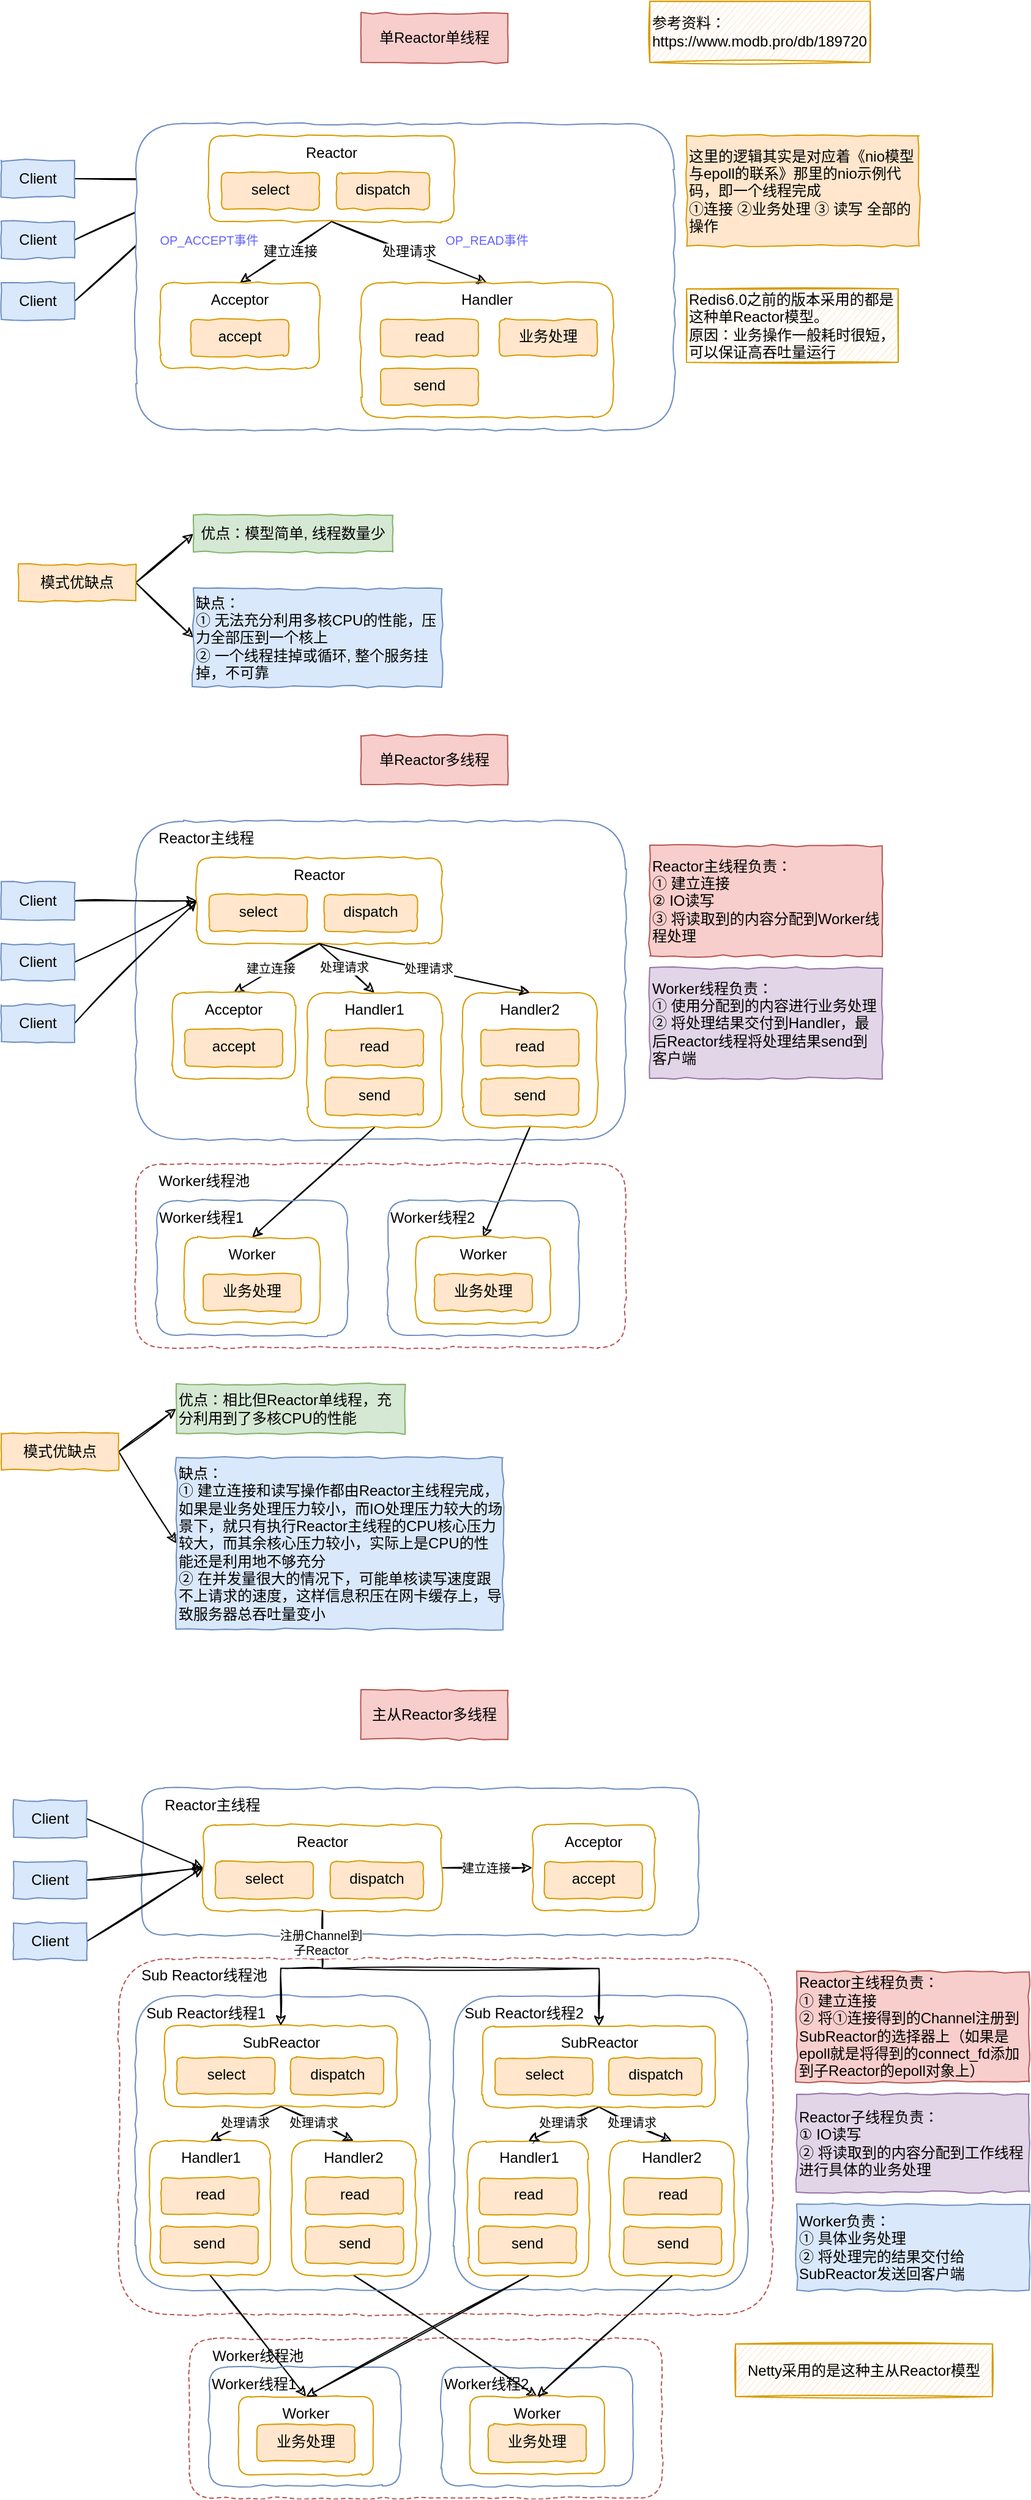 <mxfile>
    <diagram id="I86MAwql4gNrDcnPmCuA" name="第 1 页">
        <mxGraphModel dx="1161" dy="670" grid="1" gridSize="10" guides="1" tooltips="1" connect="1" arrows="1" fold="1" page="1" pageScale="1" pageWidth="827" pageHeight="1169" math="0" shadow="0">
            <root>
                <mxCell id="0"/>
                <mxCell id="1" parent="0"/>
                <mxCell id="76" value="&amp;nbsp; &amp;nbsp; &amp;nbsp;Worker线程池" style="rounded=1;whiteSpace=wrap;html=1;comic=1;fillColor=default;strokeColor=#b85450;align=left;verticalAlign=top;dashed=1;" vertex="1" parent="1">
                    <mxGeometry x="170" y="980" width="400" height="150" as="geometry"/>
                </mxCell>
                <mxCell id="145" value="&amp;nbsp; &amp;nbsp; &amp;nbsp;Worker线程池" style="rounded=1;whiteSpace=wrap;html=1;comic=1;fillColor=default;strokeColor=#b85450;align=left;verticalAlign=top;dashed=1;" vertex="1" parent="1">
                    <mxGeometry x="214" y="1940" width="386" height="130" as="geometry"/>
                </mxCell>
                <mxCell id="153" value="&amp;nbsp; &amp;nbsp; &amp;nbsp;Sub Reactor线程池" style="rounded=1;whiteSpace=wrap;html=1;comic=1;fillColor=default;strokeColor=#b85450;align=left;verticalAlign=top;dashed=1;" vertex="1" parent="1">
                    <mxGeometry x="156" y="1629.17" width="534" height="290.83" as="geometry"/>
                </mxCell>
                <mxCell id="2" value="单Reactor单线程" style="rounded=0;whiteSpace=wrap;html=1;comic=1;fillColor=#f8cecc;strokeColor=#b85450;" vertex="1" parent="1">
                    <mxGeometry x="354" y="40" width="120" height="40" as="geometry"/>
                </mxCell>
                <mxCell id="8" style="edgeStyle=none;html=1;exitX=1;exitY=0.5;exitDx=0;exitDy=0;entryX=0;entryY=0.5;entryDx=0;entryDy=0;sketch=1;" edge="1" parent="1" source="3" target="7">
                    <mxGeometry relative="1" as="geometry"/>
                </mxCell>
                <mxCell id="3" value="Client" style="rounded=0;whiteSpace=wrap;html=1;comic=1;fillColor=#dae8fc;strokeColor=#6c8ebf;" vertex="1" parent="1">
                    <mxGeometry x="60" y="160" width="60" height="30" as="geometry"/>
                </mxCell>
                <mxCell id="9" style="edgeStyle=none;html=1;exitX=1;exitY=0.5;exitDx=0;exitDy=0;entryX=0;entryY=0.5;entryDx=0;entryDy=0;sketch=1;" edge="1" parent="1" source="4" target="7">
                    <mxGeometry relative="1" as="geometry"/>
                </mxCell>
                <mxCell id="4" value="Client" style="rounded=0;whiteSpace=wrap;html=1;comic=1;fillColor=#dae8fc;strokeColor=#6c8ebf;" vertex="1" parent="1">
                    <mxGeometry x="60" y="210" width="60" height="30" as="geometry"/>
                </mxCell>
                <mxCell id="10" style="edgeStyle=none;sketch=1;html=1;exitX=1;exitY=0.5;exitDx=0;exitDy=0;entryX=0;entryY=0.5;entryDx=0;entryDy=0;" edge="1" parent="1" source="5" target="7">
                    <mxGeometry relative="1" as="geometry"/>
                </mxCell>
                <mxCell id="5" value="Client" style="rounded=0;whiteSpace=wrap;html=1;comic=1;fillColor=#dae8fc;strokeColor=#6c8ebf;" vertex="1" parent="1">
                    <mxGeometry x="60" y="260" width="60" height="30" as="geometry"/>
                </mxCell>
                <mxCell id="6" value="" style="rounded=1;whiteSpace=wrap;html=1;comic=1;fillColor=default;strokeColor=#6c8ebf;align=left;verticalAlign=top;" vertex="1" parent="1">
                    <mxGeometry x="170" y="130" width="440" height="250" as="geometry"/>
                </mxCell>
                <mxCell id="17" style="edgeStyle=none;sketch=1;html=1;exitX=0.5;exitY=1;exitDx=0;exitDy=0;entryX=0.5;entryY=0;entryDx=0;entryDy=0;" edge="1" parent="1" source="7" target="14">
                    <mxGeometry relative="1" as="geometry"/>
                </mxCell>
                <mxCell id="18" value="建立连接" style="edgeLabel;html=1;align=center;verticalAlign=middle;resizable=0;points=[];" vertex="1" connectable="0" parent="17">
                    <mxGeometry x="0.349" y="2" relative="1" as="geometry">
                        <mxPoint x="15" y="-12" as="offset"/>
                    </mxGeometry>
                </mxCell>
                <mxCell id="22" style="edgeStyle=none;sketch=1;html=1;exitX=0.5;exitY=1;exitDx=0;exitDy=0;entryX=0.5;entryY=0;entryDx=0;entryDy=0;" edge="1" parent="1" source="7" target="20">
                    <mxGeometry relative="1" as="geometry"/>
                </mxCell>
                <mxCell id="23" value="处理请求" style="edgeLabel;html=1;align=center;verticalAlign=middle;resizable=0;points=[];" vertex="1" connectable="0" parent="22">
                    <mxGeometry x="-0.228" y="-3" relative="1" as="geometry">
                        <mxPoint x="15" y="2" as="offset"/>
                    </mxGeometry>
                </mxCell>
                <mxCell id="16" value="" style="group" vertex="1" connectable="0" parent="1">
                    <mxGeometry x="190" y="260" width="130" height="70" as="geometry"/>
                </mxCell>
                <mxCell id="14" value="Acceptor" style="rounded=1;whiteSpace=wrap;html=1;comic=1;fillColor=none;strokeColor=#d79b00;align=center;absoluteArcSize=0;verticalAlign=top;" vertex="1" parent="16">
                    <mxGeometry width="130" height="70" as="geometry"/>
                </mxCell>
                <mxCell id="15" value="accept" style="rounded=1;whiteSpace=wrap;html=1;comic=1;fillColor=#ffe6cc;strokeColor=#d79b00;align=center;absoluteArcSize=0;verticalAlign=top;" vertex="1" parent="16">
                    <mxGeometry x="25" y="30" width="80" height="30" as="geometry"/>
                </mxCell>
                <mxCell id="20" value="Handler" style="rounded=1;whiteSpace=wrap;html=1;comic=1;fillColor=none;strokeColor=#d79b00;align=center;absoluteArcSize=0;verticalAlign=top;" vertex="1" parent="1">
                    <mxGeometry x="354" y="260" width="206" height="110" as="geometry"/>
                </mxCell>
                <mxCell id="21" value="read" style="rounded=1;whiteSpace=wrap;html=1;comic=1;fillColor=#ffe6cc;strokeColor=#d79b00;align=center;absoluteArcSize=0;verticalAlign=top;" vertex="1" parent="1">
                    <mxGeometry x="370" y="290" width="80" height="30" as="geometry"/>
                </mxCell>
                <mxCell id="24" value="send" style="rounded=1;whiteSpace=wrap;html=1;comic=1;fillColor=#ffe6cc;strokeColor=#d79b00;align=center;absoluteArcSize=0;verticalAlign=top;" vertex="1" parent="1">
                    <mxGeometry x="370" y="330" width="80" height="30" as="geometry"/>
                </mxCell>
                <mxCell id="25" value="业务处理" style="rounded=1;whiteSpace=wrap;html=1;comic=1;fillColor=#ffe6cc;strokeColor=#d79b00;align=center;absoluteArcSize=0;verticalAlign=top;" vertex="1" parent="1">
                    <mxGeometry x="467" y="290" width="80" height="30" as="geometry"/>
                </mxCell>
                <mxCell id="26" value="这里的逻辑其实是对应着《nio模型与epoll的联系》那里的nio示例代码，即一个线程完成&lt;br&gt;①连接 ②业务处理 ③ 读写 全部的操作" style="rounded=0;whiteSpace=wrap;html=1;comic=1;fillColor=#ffe6cc;strokeColor=#d79b00;align=left;absoluteArcSize=0;verticalAlign=middle;" vertex="1" parent="1">
                    <mxGeometry x="620" y="140" width="190" height="90" as="geometry"/>
                </mxCell>
                <mxCell id="27" value="&lt;font style=&quot;font-size: 10px&quot; color=&quot;#6262fc&quot;&gt;OP_ACCEPT事件&lt;/font&gt;" style="rounded=0;whiteSpace=wrap;html=1;comic=1;fillColor=none;strokeColor=none;align=center;absoluteArcSize=0;verticalAlign=middle;sketch=1;" vertex="1" parent="1">
                    <mxGeometry x="180" y="210" width="100" height="30" as="geometry"/>
                </mxCell>
                <mxCell id="28" value="&lt;font style=&quot;font-size: 10px&quot; color=&quot;#6262fc&quot;&gt;OP_READ事件&lt;/font&gt;" style="rounded=0;whiteSpace=wrap;html=1;comic=1;fillColor=none;strokeColor=none;align=center;absoluteArcSize=0;verticalAlign=middle;sketch=1;" vertex="1" parent="1">
                    <mxGeometry x="407" y="210" width="100" height="30" as="geometry"/>
                </mxCell>
                <mxCell id="32" style="edgeStyle=none;sketch=1;html=1;exitX=1;exitY=0.5;exitDx=0;exitDy=0;entryX=0;entryY=0.5;entryDx=0;entryDy=0;fontSize=10;fontColor=#6262FC;" edge="1" parent="1" source="29" target="30">
                    <mxGeometry relative="1" as="geometry"/>
                </mxCell>
                <mxCell id="33" style="edgeStyle=none;sketch=1;html=1;exitX=1;exitY=0.5;exitDx=0;exitDy=0;entryX=0;entryY=0.5;entryDx=0;entryDy=0;fontSize=10;fontColor=#6262FC;" edge="1" parent="1" source="29" target="31">
                    <mxGeometry relative="1" as="geometry"/>
                </mxCell>
                <mxCell id="29" value="模式优缺点" style="rounded=0;whiteSpace=wrap;html=1;comic=1;fillColor=#ffe6cc;strokeColor=#d79b00;align=center;absoluteArcSize=0;verticalAlign=middle;" vertex="1" parent="1">
                    <mxGeometry x="74" y="490" width="96" height="30" as="geometry"/>
                </mxCell>
                <mxCell id="30" value="优点：模型简单, 线程数量少" style="rounded=0;whiteSpace=wrap;html=1;comic=1;fillColor=#d5e8d4;strokeColor=#82b366;align=center;absoluteArcSize=0;verticalAlign=middle;" vertex="1" parent="1">
                    <mxGeometry x="217" y="450" width="163" height="30" as="geometry"/>
                </mxCell>
                <mxCell id="31" value="缺点：&lt;br&gt;① 无法充分利用多核CPU的性能，压力全部压到一个核上&lt;br&gt;②&amp;nbsp;⼀个线程挂掉或循环, 整个服务挂掉，不可靠" style="rounded=0;whiteSpace=wrap;html=1;comic=1;fillColor=#dae8fc;strokeColor=#6c8ebf;align=left;absoluteArcSize=0;verticalAlign=middle;" vertex="1" parent="1">
                    <mxGeometry x="217" y="510" width="203" height="80" as="geometry"/>
                </mxCell>
                <mxCell id="37" value="单Reactor多线程" style="rounded=0;whiteSpace=wrap;html=1;comic=1;fillColor=#f8cecc;strokeColor=#b85450;" vertex="1" parent="1">
                    <mxGeometry x="354" y="630" width="120" height="40" as="geometry"/>
                </mxCell>
                <mxCell id="38" value="&amp;nbsp; &amp;nbsp; &amp;nbsp;Reactor主线程" style="rounded=1;whiteSpace=wrap;html=1;comic=1;fillColor=default;strokeColor=#6c8ebf;align=left;verticalAlign=top;" vertex="1" parent="1">
                    <mxGeometry x="170" y="700" width="400" height="260" as="geometry"/>
                </mxCell>
                <mxCell id="48" style="edgeStyle=none;sketch=1;html=1;exitX=1;exitY=0.5;exitDx=0;exitDy=0;entryX=0;entryY=0.5;entryDx=0;entryDy=0;fontSize=10;fontColor=#6262FC;" edge="1" parent="1" source="39" target="45">
                    <mxGeometry relative="1" as="geometry"/>
                </mxCell>
                <mxCell id="39" value="Client" style="rounded=0;whiteSpace=wrap;html=1;comic=1;fillColor=#dae8fc;strokeColor=#6c8ebf;" vertex="1" parent="1">
                    <mxGeometry x="60" y="750" width="60" height="30" as="geometry"/>
                </mxCell>
                <mxCell id="49" style="edgeStyle=none;sketch=1;html=1;exitX=1;exitY=0.5;exitDx=0;exitDy=0;fontSize=10;fontColor=#6262FC;entryX=0;entryY=0.5;entryDx=0;entryDy=0;" edge="1" parent="1" source="40" target="45">
                    <mxGeometry relative="1" as="geometry"/>
                </mxCell>
                <mxCell id="40" value="Client" style="rounded=0;whiteSpace=wrap;html=1;comic=1;fillColor=#dae8fc;strokeColor=#6c8ebf;" vertex="1" parent="1">
                    <mxGeometry x="60" y="800" width="60" height="30" as="geometry"/>
                </mxCell>
                <mxCell id="50" style="edgeStyle=none;sketch=1;html=1;exitX=1;exitY=0.5;exitDx=0;exitDy=0;entryX=0;entryY=0.5;entryDx=0;entryDy=0;fontSize=10;fontColor=#6262FC;" edge="1" parent="1" source="41" target="45">
                    <mxGeometry relative="1" as="geometry"/>
                </mxCell>
                <mxCell id="41" value="Client" style="rounded=0;whiteSpace=wrap;html=1;comic=1;fillColor=#dae8fc;strokeColor=#6c8ebf;" vertex="1" parent="1">
                    <mxGeometry x="60" y="850" width="60" height="30" as="geometry"/>
                </mxCell>
                <mxCell id="43" value="" style="group" vertex="1" connectable="0" parent="1">
                    <mxGeometry x="230" y="140" width="200" height="70" as="geometry"/>
                </mxCell>
                <mxCell id="7" value="Reactor" style="rounded=1;whiteSpace=wrap;html=1;comic=1;fillColor=none;strokeColor=#d79b00;align=center;absoluteArcSize=0;verticalAlign=top;" vertex="1" parent="43">
                    <mxGeometry width="200" height="70" as="geometry"/>
                </mxCell>
                <mxCell id="12" value="select" style="rounded=1;whiteSpace=wrap;html=1;comic=1;fillColor=#ffe6cc;strokeColor=#d79b00;align=center;absoluteArcSize=0;verticalAlign=top;" vertex="1" parent="43">
                    <mxGeometry x="10" y="30" width="80" height="30" as="geometry"/>
                </mxCell>
                <mxCell id="13" value="dispatch" style="rounded=1;whiteSpace=wrap;html=1;comic=1;fillColor=#ffe6cc;strokeColor=#d79b00;align=center;absoluteArcSize=0;verticalAlign=top;" vertex="1" parent="43">
                    <mxGeometry x="104" y="30" width="76" height="30" as="geometry"/>
                </mxCell>
                <mxCell id="44" value="" style="group" vertex="1" connectable="0" parent="1">
                    <mxGeometry x="220" y="730" width="200" height="70" as="geometry"/>
                </mxCell>
                <mxCell id="45" value="Reactor" style="rounded=1;whiteSpace=wrap;html=1;comic=1;fillColor=none;strokeColor=#d79b00;align=center;absoluteArcSize=0;verticalAlign=top;" vertex="1" parent="44">
                    <mxGeometry width="200" height="70" as="geometry"/>
                </mxCell>
                <mxCell id="46" value="select" style="rounded=1;whiteSpace=wrap;html=1;comic=1;fillColor=#ffe6cc;strokeColor=#d79b00;align=center;absoluteArcSize=0;verticalAlign=top;" vertex="1" parent="44">
                    <mxGeometry x="10" y="30" width="80" height="30" as="geometry"/>
                </mxCell>
                <mxCell id="47" value="dispatch" style="rounded=1;whiteSpace=wrap;html=1;comic=1;fillColor=#ffe6cc;strokeColor=#d79b00;align=center;absoluteArcSize=0;verticalAlign=top;" vertex="1" parent="44">
                    <mxGeometry x="104" y="30" width="76" height="30" as="geometry"/>
                </mxCell>
                <mxCell id="54" style="edgeStyle=none;sketch=1;html=1;exitX=0.5;exitY=1;exitDx=0;exitDy=0;entryX=0.5;entryY=0;entryDx=0;entryDy=0;fontSize=10;fontColor=#6262FC;" edge="1" parent="1" source="45" target="52">
                    <mxGeometry relative="1" as="geometry"/>
                </mxCell>
                <mxCell id="73" value="&lt;font color=&quot;#000000&quot;&gt;建立连接&lt;/font&gt;" style="edgeLabel;html=1;align=center;verticalAlign=middle;resizable=0;points=[];fontSize=10;fontColor=#6262FC;" vertex="1" connectable="0" parent="54">
                    <mxGeometry x="0.226" y="-1" relative="1" as="geometry">
                        <mxPoint x="3" y="-4" as="offset"/>
                    </mxGeometry>
                </mxCell>
                <mxCell id="55" value="Redis6.0之前的版本采用的都是这种单Reactor模型。&lt;br&gt;原因：业务操作一般耗时很短，可以保证高吞吐量运行" style="rounded=0;whiteSpace=wrap;html=1;comic=1;fillColor=#ffe6cc;strokeColor=#d79b00;align=left;absoluteArcSize=0;verticalAlign=middle;sketch=1;" vertex="1" parent="1">
                    <mxGeometry x="620" y="265" width="173" height="60" as="geometry"/>
                </mxCell>
                <mxCell id="85" style="edgeStyle=none;sketch=1;html=1;exitX=0.5;exitY=1;exitDx=0;exitDy=0;entryX=0.5;entryY=0;entryDx=0;entryDy=0;fontSize=10;fontColor=#000000;" edge="1" parent="1" source="57" target="80">
                    <mxGeometry relative="1" as="geometry"/>
                </mxCell>
                <mxCell id="57" value="Handler1" style="rounded=1;whiteSpace=wrap;html=1;comic=1;fillColor=none;strokeColor=#d79b00;align=center;absoluteArcSize=0;verticalAlign=top;" vertex="1" parent="1">
                    <mxGeometry x="310" y="840" width="110" height="110" as="geometry"/>
                </mxCell>
                <mxCell id="58" value="read" style="rounded=1;whiteSpace=wrap;html=1;comic=1;fillColor=#ffe6cc;strokeColor=#d79b00;align=center;absoluteArcSize=0;verticalAlign=top;" vertex="1" parent="1">
                    <mxGeometry x="325" y="870" width="80" height="30" as="geometry"/>
                </mxCell>
                <mxCell id="61" value="send" style="rounded=1;whiteSpace=wrap;html=1;comic=1;fillColor=#ffe6cc;strokeColor=#d79b00;align=center;absoluteArcSize=0;verticalAlign=top;" vertex="1" parent="1">
                    <mxGeometry x="325" y="910" width="80" height="30" as="geometry"/>
                </mxCell>
                <mxCell id="52" value="Acceptor" style="rounded=1;whiteSpace=wrap;html=1;comic=1;fillColor=none;strokeColor=#d79b00;align=center;absoluteArcSize=0;verticalAlign=top;" vertex="1" parent="1">
                    <mxGeometry x="200" y="840" width="100" height="70" as="geometry"/>
                </mxCell>
                <mxCell id="53" value="accept" style="rounded=1;whiteSpace=wrap;html=1;comic=1;fillColor=#ffe6cc;strokeColor=#d79b00;align=center;absoluteArcSize=0;verticalAlign=top;" vertex="1" parent="1">
                    <mxGeometry x="210" y="870" width="80" height="30" as="geometry"/>
                </mxCell>
                <mxCell id="86" style="edgeStyle=none;sketch=1;html=1;exitX=0.5;exitY=1;exitDx=0;exitDy=0;entryX=0.5;entryY=0;entryDx=0;entryDy=0;fontSize=10;fontColor=#000000;" edge="1" parent="1" source="68" target="83">
                    <mxGeometry relative="1" as="geometry"/>
                </mxCell>
                <mxCell id="68" value="Handler2" style="rounded=1;whiteSpace=wrap;html=1;comic=1;fillColor=none;strokeColor=#d79b00;align=center;absoluteArcSize=0;verticalAlign=top;" vertex="1" parent="1">
                    <mxGeometry x="437" y="840" width="110" height="110" as="geometry"/>
                </mxCell>
                <mxCell id="69" value="read" style="rounded=1;whiteSpace=wrap;html=1;comic=1;fillColor=#ffe6cc;strokeColor=#d79b00;align=center;absoluteArcSize=0;verticalAlign=top;" vertex="1" parent="1">
                    <mxGeometry x="452" y="870" width="80" height="30" as="geometry"/>
                </mxCell>
                <mxCell id="70" value="send" style="rounded=1;whiteSpace=wrap;html=1;comic=1;fillColor=#ffe6cc;strokeColor=#d79b00;align=center;absoluteArcSize=0;verticalAlign=top;" vertex="1" parent="1">
                    <mxGeometry x="452" y="910" width="80" height="30" as="geometry"/>
                </mxCell>
                <mxCell id="71" style="edgeStyle=none;sketch=1;html=1;exitX=0.5;exitY=1;exitDx=0;exitDy=0;entryX=0.5;entryY=0;entryDx=0;entryDy=0;fontSize=10;fontColor=#6262FC;" edge="1" parent="1" source="45" target="57">
                    <mxGeometry relative="1" as="geometry"/>
                </mxCell>
                <mxCell id="74" value="处理请求" style="edgeLabel;html=1;align=center;verticalAlign=middle;resizable=0;points=[];fontSize=10;fontColor=#000000;" vertex="1" connectable="0" parent="71">
                    <mxGeometry x="0.467" relative="1" as="geometry">
                        <mxPoint x="-13" y="-10" as="offset"/>
                    </mxGeometry>
                </mxCell>
                <mxCell id="72" style="edgeStyle=none;sketch=1;html=1;exitX=0.5;exitY=1;exitDx=0;exitDy=0;entryX=0.5;entryY=0;entryDx=0;entryDy=0;fontSize=10;fontColor=#6262FC;" edge="1" parent="1" source="45" target="68">
                    <mxGeometry relative="1" as="geometry"/>
                </mxCell>
                <mxCell id="75" value="处理请求" style="edgeLabel;html=1;align=center;verticalAlign=middle;resizable=0;points=[];fontSize=10;fontColor=#000000;" vertex="1" connectable="0" parent="72">
                    <mxGeometry x="-0.148" y="-1" relative="1" as="geometry">
                        <mxPoint x="16" y="2" as="offset"/>
                    </mxGeometry>
                </mxCell>
                <mxCell id="77" value="Worker线程1" style="rounded=1;whiteSpace=wrap;html=1;comic=1;fillColor=none;strokeColor=#6c8ebf;align=left;verticalAlign=top;" vertex="1" parent="1">
                    <mxGeometry x="187" y="1010" width="156" height="110" as="geometry"/>
                </mxCell>
                <mxCell id="80" value="Worker" style="rounded=1;whiteSpace=wrap;html=1;comic=1;fillColor=none;strokeColor=#d79b00;align=center;absoluteArcSize=0;verticalAlign=top;" vertex="1" parent="1">
                    <mxGeometry x="210" y="1040" width="110" height="70" as="geometry"/>
                </mxCell>
                <mxCell id="81" value="业务处理" style="rounded=1;whiteSpace=wrap;html=1;comic=1;fillColor=#ffe6cc;strokeColor=#d79b00;align=center;absoluteArcSize=0;verticalAlign=top;" vertex="1" parent="1">
                    <mxGeometry x="225" y="1070" width="80" height="30" as="geometry"/>
                </mxCell>
                <mxCell id="82" value="Worker线程2" style="rounded=1;whiteSpace=wrap;html=1;comic=1;fillColor=none;strokeColor=#6c8ebf;align=left;verticalAlign=top;" vertex="1" parent="1">
                    <mxGeometry x="376" y="1010" width="156" height="110" as="geometry"/>
                </mxCell>
                <mxCell id="83" value="Worker" style="rounded=1;whiteSpace=wrap;html=1;comic=1;fillColor=none;strokeColor=#d79b00;align=center;absoluteArcSize=0;verticalAlign=top;" vertex="1" parent="1">
                    <mxGeometry x="399" y="1040" width="110" height="70" as="geometry"/>
                </mxCell>
                <mxCell id="84" value="业务处理" style="rounded=1;whiteSpace=wrap;html=1;comic=1;fillColor=#ffe6cc;strokeColor=#d79b00;align=center;absoluteArcSize=0;verticalAlign=top;" vertex="1" parent="1">
                    <mxGeometry x="414" y="1070" width="80" height="30" as="geometry"/>
                </mxCell>
                <mxCell id="87" value="Reactor主线程负责：&lt;br&gt;① 建立连接&lt;br&gt;② IO读写&lt;br&gt;③ 将读取到的内容分配到Worker线程处理" style="rounded=0;whiteSpace=wrap;html=1;comic=1;fillColor=#f8cecc;strokeColor=#b85450;align=left;absoluteArcSize=0;verticalAlign=middle;" vertex="1" parent="1">
                    <mxGeometry x="590" y="720" width="190" height="90" as="geometry"/>
                </mxCell>
                <mxCell id="88" value="Worker线程负责：&lt;br&gt;① 使用分配到的内容进行业务处理&lt;br&gt;② 将处理结果交付到Handler，最后Reactor线程将处理结果send到客户端" style="rounded=0;whiteSpace=wrap;html=1;comic=1;fillColor=#e1d5e7;strokeColor=#9673a6;align=left;absoluteArcSize=0;verticalAlign=middle;" vertex="1" parent="1">
                    <mxGeometry x="590" y="820" width="190" height="90" as="geometry"/>
                </mxCell>
                <mxCell id="89" style="edgeStyle=none;sketch=1;html=1;exitX=1;exitY=0.5;exitDx=0;exitDy=0;entryX=0;entryY=0.5;entryDx=0;entryDy=0;fontSize=10;fontColor=#6262FC;" edge="1" source="91" target="92" parent="1">
                    <mxGeometry relative="1" as="geometry"/>
                </mxCell>
                <mxCell id="90" style="edgeStyle=none;sketch=1;html=1;exitX=1;exitY=0.5;exitDx=0;exitDy=0;entryX=0;entryY=0.5;entryDx=0;entryDy=0;fontSize=10;fontColor=#6262FC;" edge="1" source="91" target="93" parent="1">
                    <mxGeometry relative="1" as="geometry"/>
                </mxCell>
                <mxCell id="91" value="模式优缺点" style="rounded=0;whiteSpace=wrap;html=1;comic=1;fillColor=#ffe6cc;strokeColor=#d79b00;align=center;absoluteArcSize=0;verticalAlign=middle;" vertex="1" parent="1">
                    <mxGeometry x="60" y="1200" width="96" height="30" as="geometry"/>
                </mxCell>
                <mxCell id="92" value="优点：相比但Reactor单线程，充分利用到了多核CPU的性能" style="rounded=0;whiteSpace=wrap;html=1;comic=1;fillColor=#d5e8d4;strokeColor=#82b366;align=left;absoluteArcSize=0;verticalAlign=middle;" vertex="1" parent="1">
                    <mxGeometry x="203" y="1160" width="187" height="40" as="geometry"/>
                </mxCell>
                <mxCell id="93" value="缺点：&lt;br&gt;① 建立连接和读写操作都由Reactor主线程完成，如果是业务处理压力较小，而IO处理压力较大的场景下，就只有执行Reactor主线程的CPU核心压力较大，而其余核心压力较小，实际上是CPU的性能还是利用地不够充分&lt;br&gt;② 在并发量很大的情况下，可能单核读写速度跟不上请求的速度，这样信息积压在网卡缓存上，导致服务器总吞吐量变小" style="rounded=0;whiteSpace=wrap;html=1;comic=1;fillColor=#dae8fc;strokeColor=#6c8ebf;align=left;absoluteArcSize=0;verticalAlign=middle;" vertex="1" parent="1">
                    <mxGeometry x="203" y="1220" width="267" height="140" as="geometry"/>
                </mxCell>
                <mxCell id="94" value="主从Reactor多线程" style="rounded=0;whiteSpace=wrap;html=1;comic=1;fillColor=#f8cecc;strokeColor=#b85450;" vertex="1" parent="1">
                    <mxGeometry x="354" y="1410" width="120" height="40" as="geometry"/>
                </mxCell>
                <mxCell id="95" value="&amp;nbsp; &amp;nbsp; &amp;nbsp;Reactor主线程" style="rounded=1;whiteSpace=wrap;html=1;comic=1;fillColor=default;strokeColor=#6c8ebf;align=left;verticalAlign=top;" vertex="1" parent="1">
                    <mxGeometry x="175" y="1490" width="455" height="120" as="geometry"/>
                </mxCell>
                <mxCell id="96" style="edgeStyle=none;sketch=1;html=1;exitX=1;exitY=0.5;exitDx=0;exitDy=0;entryX=0;entryY=0.5;entryDx=0;entryDy=0;fontSize=10;fontColor=#6262FC;" edge="1" source="97" target="103" parent="1">
                    <mxGeometry relative="1" as="geometry"/>
                </mxCell>
                <mxCell id="97" value="Client" style="rounded=0;whiteSpace=wrap;html=1;comic=1;fillColor=#dae8fc;strokeColor=#6c8ebf;" vertex="1" parent="1">
                    <mxGeometry x="70" y="1500" width="60" height="30" as="geometry"/>
                </mxCell>
                <mxCell id="98" style="edgeStyle=none;sketch=1;html=1;exitX=1;exitY=0.5;exitDx=0;exitDy=0;fontSize=10;fontColor=#6262FC;entryX=0;entryY=0.5;entryDx=0;entryDy=0;" edge="1" source="99" target="103" parent="1">
                    <mxGeometry relative="1" as="geometry"/>
                </mxCell>
                <mxCell id="99" value="Client" style="rounded=0;whiteSpace=wrap;html=1;comic=1;fillColor=#dae8fc;strokeColor=#6c8ebf;" vertex="1" parent="1">
                    <mxGeometry x="70" y="1550" width="60" height="30" as="geometry"/>
                </mxCell>
                <mxCell id="100" style="edgeStyle=none;sketch=1;html=1;exitX=1;exitY=0.5;exitDx=0;exitDy=0;entryX=0;entryY=0.5;entryDx=0;entryDy=0;fontSize=10;fontColor=#6262FC;" edge="1" source="101" target="103" parent="1">
                    <mxGeometry relative="1" as="geometry"/>
                </mxCell>
                <mxCell id="101" value="Client" style="rounded=0;whiteSpace=wrap;html=1;comic=1;fillColor=#dae8fc;strokeColor=#6c8ebf;" vertex="1" parent="1">
                    <mxGeometry x="70" y="1600" width="60" height="30" as="geometry"/>
                </mxCell>
                <mxCell id="129" style="edgeStyle=none;sketch=1;html=1;exitX=1;exitY=0.5;exitDx=0;exitDy=0;entryX=0;entryY=0.5;entryDx=0;entryDy=0;fontSize=10;fontColor=#6262FC;" edge="1" parent="1" target="135" source="103">
                    <mxGeometry relative="1" as="geometry">
                        <mxPoint x="320" y="1810" as="sourcePoint"/>
                    </mxGeometry>
                </mxCell>
                <mxCell id="130" value="&lt;font color=&quot;#000000&quot;&gt;建立连接&lt;/font&gt;" style="edgeLabel;html=1;align=center;verticalAlign=middle;resizable=0;points=[];fontSize=10;fontColor=#6262FC;" vertex="1" connectable="0" parent="129">
                    <mxGeometry x="0.226" y="-1" relative="1" as="geometry">
                        <mxPoint x="-10" y="-1" as="offset"/>
                    </mxGeometry>
                </mxCell>
                <mxCell id="131" style="edgeStyle=none;sketch=1;html=1;exitX=0.5;exitY=1;exitDx=0;exitDy=0;entryX=0.5;entryY=0;entryDx=0;entryDy=0;fontSize=10;fontColor=#000000;" edge="1" parent="1" source="132" target="147">
                    <mxGeometry relative="1" as="geometry"/>
                </mxCell>
                <mxCell id="137" style="edgeStyle=none;sketch=1;html=1;exitX=0.5;exitY=1;exitDx=0;exitDy=0;entryX=0.5;entryY=0;entryDx=0;entryDy=0;fontSize=10;fontColor=#000000;" edge="1" parent="1" source="138" target="150">
                    <mxGeometry relative="1" as="geometry">
                        <mxPoint x="290" y="1879.17" as="targetPoint"/>
                    </mxGeometry>
                </mxCell>
                <mxCell id="146" value="Worker线程1" style="rounded=1;whiteSpace=wrap;html=1;comic=1;fillColor=none;strokeColor=#6c8ebf;align=left;verticalAlign=top;" vertex="1" parent="1">
                    <mxGeometry x="230" y="1963" width="156" height="97" as="geometry"/>
                </mxCell>
                <mxCell id="147" value="Worker" style="rounded=1;whiteSpace=wrap;html=1;comic=1;fillColor=none;strokeColor=#d79b00;align=center;absoluteArcSize=0;verticalAlign=top;" vertex="1" parent="1">
                    <mxGeometry x="254" y="1987" width="110" height="64" as="geometry"/>
                </mxCell>
                <mxCell id="148" value="业务处理" style="rounded=1;whiteSpace=wrap;html=1;comic=1;fillColor=#ffe6cc;strokeColor=#d79b00;align=center;absoluteArcSize=0;verticalAlign=top;" vertex="1" parent="1">
                    <mxGeometry x="269" y="2010" width="80" height="30" as="geometry"/>
                </mxCell>
                <mxCell id="149" value="Worker线程2" style="rounded=1;whiteSpace=wrap;html=1;comic=1;fillColor=none;strokeColor=#6c8ebf;align=left;verticalAlign=top;" vertex="1" parent="1">
                    <mxGeometry x="420" y="1963" width="156" height="97" as="geometry"/>
                </mxCell>
                <mxCell id="150" value="Worker" style="rounded=1;whiteSpace=wrap;html=1;comic=1;fillColor=none;strokeColor=#d79b00;align=center;absoluteArcSize=0;verticalAlign=top;" vertex="1" parent="1">
                    <mxGeometry x="443" y="1987" width="110" height="63" as="geometry"/>
                </mxCell>
                <mxCell id="151" value="业务处理" style="rounded=1;whiteSpace=wrap;html=1;comic=1;fillColor=#ffe6cc;strokeColor=#d79b00;align=center;absoluteArcSize=0;verticalAlign=top;" vertex="1" parent="1">
                    <mxGeometry x="458" y="2010" width="80" height="30" as="geometry"/>
                </mxCell>
                <mxCell id="152" value="" style="group" vertex="1" connectable="0" parent="1">
                    <mxGeometry x="494" y="1520" width="100" height="70" as="geometry"/>
                </mxCell>
                <mxCell id="135" value="Acceptor" style="rounded=1;whiteSpace=wrap;html=1;comic=1;fillColor=none;strokeColor=#d79b00;align=center;absoluteArcSize=0;verticalAlign=top;" vertex="1" parent="152">
                    <mxGeometry width="100" height="70" as="geometry"/>
                </mxCell>
                <mxCell id="136" value="accept" style="rounded=1;whiteSpace=wrap;html=1;comic=1;fillColor=#ffe6cc;strokeColor=#d79b00;align=center;absoluteArcSize=0;verticalAlign=top;" vertex="1" parent="152">
                    <mxGeometry x="10" y="30" width="80" height="30" as="geometry"/>
                </mxCell>
                <mxCell id="157" value="" style="group" vertex="1" connectable="0" parent="1">
                    <mxGeometry x="225" y="1520" width="195" height="70" as="geometry"/>
                </mxCell>
                <mxCell id="103" value="Reactor" style="rounded=1;whiteSpace=wrap;html=1;comic=1;fillColor=none;strokeColor=#d79b00;align=center;absoluteArcSize=0;verticalAlign=top;" vertex="1" parent="157">
                    <mxGeometry width="195" height="70" as="geometry"/>
                </mxCell>
                <mxCell id="104" value="select" style="rounded=1;whiteSpace=wrap;html=1;comic=1;fillColor=#ffe6cc;strokeColor=#d79b00;align=center;absoluteArcSize=0;verticalAlign=top;" vertex="1" parent="157">
                    <mxGeometry x="10" y="30" width="80" height="30" as="geometry"/>
                </mxCell>
                <mxCell id="105" value="dispatch" style="rounded=1;whiteSpace=wrap;html=1;comic=1;fillColor=#ffe6cc;strokeColor=#d79b00;align=center;absoluteArcSize=0;verticalAlign=top;" vertex="1" parent="157">
                    <mxGeometry x="104" y="30" width="76" height="30" as="geometry"/>
                </mxCell>
                <mxCell id="167" value="" style="group" vertex="1" connectable="0" parent="1">
                    <mxGeometry x="170" y="1659.58" width="240" height="240" as="geometry"/>
                </mxCell>
                <mxCell id="164" value="&amp;nbsp; Sub Reactor线程1" style="rounded=1;whiteSpace=wrap;html=1;comic=1;fillColor=none;strokeColor=#6c8ebf;align=left;verticalAlign=top;" vertex="1" parent="167">
                    <mxGeometry width="240" height="240" as="geometry"/>
                </mxCell>
                <mxCell id="132" value="Handler1" style="rounded=1;whiteSpace=wrap;html=1;comic=1;fillColor=none;strokeColor=#d79b00;align=center;absoluteArcSize=0;verticalAlign=top;" vertex="1" parent="167">
                    <mxGeometry x="11.5" y="118.39" width="98.5" height="110" as="geometry"/>
                </mxCell>
                <mxCell id="133" value="read" style="rounded=1;whiteSpace=wrap;html=1;comic=1;fillColor=#ffe6cc;strokeColor=#d79b00;align=center;absoluteArcSize=0;verticalAlign=top;" vertex="1" parent="167">
                    <mxGeometry x="20.75" y="148.39" width="80" height="30" as="geometry"/>
                </mxCell>
                <mxCell id="134" value="send" style="rounded=1;whiteSpace=wrap;html=1;comic=1;fillColor=#ffe6cc;strokeColor=#d79b00;align=center;absoluteArcSize=0;verticalAlign=top;" vertex="1" parent="167">
                    <mxGeometry x="20" y="188.39" width="80" height="30" as="geometry"/>
                </mxCell>
                <mxCell id="138" value="Handler2" style="rounded=1;whiteSpace=wrap;html=1;comic=1;fillColor=none;strokeColor=#d79b00;align=center;absoluteArcSize=0;verticalAlign=top;" vertex="1" parent="167">
                    <mxGeometry x="127.25" y="118.39" width="101.5" height="110" as="geometry"/>
                </mxCell>
                <mxCell id="139" value="read" style="rounded=1;whiteSpace=wrap;html=1;comic=1;fillColor=#ffe6cc;strokeColor=#d79b00;align=center;absoluteArcSize=0;verticalAlign=top;" vertex="1" parent="167">
                    <mxGeometry x="138.75" y="148.39" width="80" height="30" as="geometry"/>
                </mxCell>
                <mxCell id="140" value="send" style="rounded=1;whiteSpace=wrap;html=1;comic=1;fillColor=#ffe6cc;strokeColor=#d79b00;align=center;absoluteArcSize=0;verticalAlign=top;" vertex="1" parent="167">
                    <mxGeometry x="138.75" y="188.39" width="80" height="30" as="geometry"/>
                </mxCell>
                <mxCell id="141" style="edgeStyle=none;sketch=1;html=1;exitX=0.5;exitY=1;exitDx=0;exitDy=0;entryX=0.5;entryY=0;entryDx=0;entryDy=0;fontSize=10;fontColor=#6262FC;" edge="1" parent="167" target="132" source="159">
                    <mxGeometry relative="1" as="geometry">
                        <mxPoint x="187" y="240.42" as="sourcePoint"/>
                    </mxGeometry>
                </mxCell>
                <mxCell id="142" value="处理请求" style="edgeLabel;html=1;align=center;verticalAlign=middle;resizable=0;points=[];fontSize=10;fontColor=#000000;" vertex="1" connectable="0" parent="141">
                    <mxGeometry x="0.467" relative="1" as="geometry">
                        <mxPoint x="13" y="-8" as="offset"/>
                    </mxGeometry>
                </mxCell>
                <mxCell id="143" style="edgeStyle=none;sketch=1;html=1;exitX=0.5;exitY=1;exitDx=0;exitDy=0;entryX=0.5;entryY=0;entryDx=0;entryDy=0;fontSize=10;fontColor=#6262FC;" edge="1" parent="167" target="138" source="159">
                    <mxGeometry relative="1" as="geometry">
                        <mxPoint x="187" y="240.42" as="sourcePoint"/>
                    </mxGeometry>
                </mxCell>
                <mxCell id="144" value="处理请求" style="edgeLabel;html=1;align=center;verticalAlign=middle;resizable=0;points=[];fontSize=10;fontColor=#000000;" vertex="1" connectable="0" parent="143">
                    <mxGeometry x="-0.148" y="-1" relative="1" as="geometry">
                        <mxPoint x="1" as="offset"/>
                    </mxGeometry>
                </mxCell>
                <mxCell id="159" value="SubReactor" style="rounded=1;whiteSpace=wrap;html=1;comic=1;fillColor=none;strokeColor=#d79b00;align=center;absoluteArcSize=0;verticalAlign=top;" vertex="1" parent="167">
                    <mxGeometry x="23.5" y="24.42" width="190" height="66" as="geometry"/>
                </mxCell>
                <mxCell id="160" value="select" style="rounded=1;whiteSpace=wrap;html=1;comic=1;fillColor=#ffe6cc;strokeColor=#d79b00;align=center;absoluteArcSize=0;verticalAlign=top;" vertex="1" parent="167">
                    <mxGeometry x="33.5" y="50.42" width="80" height="30" as="geometry"/>
                </mxCell>
                <mxCell id="161" value="dispatch" style="rounded=1;whiteSpace=wrap;html=1;comic=1;fillColor=#ffe6cc;strokeColor=#d79b00;align=center;absoluteArcSize=0;verticalAlign=top;" vertex="1" parent="167">
                    <mxGeometry x="126.5" y="50.42" width="76" height="30" as="geometry"/>
                </mxCell>
                <mxCell id="168" value="" style="group" vertex="1" connectable="0" parent="1">
                    <mxGeometry x="430" y="1660" width="240" height="240" as="geometry"/>
                </mxCell>
                <mxCell id="169" value="&amp;nbsp; Sub Reactor线程2" style="rounded=1;whiteSpace=wrap;html=1;comic=1;fillColor=none;strokeColor=#6c8ebf;align=left;verticalAlign=top;" vertex="1" parent="168">
                    <mxGeometry width="240" height="240" as="geometry"/>
                </mxCell>
                <mxCell id="170" value="Handler1" style="rounded=1;whiteSpace=wrap;html=1;comic=1;fillColor=none;strokeColor=#d79b00;align=center;absoluteArcSize=0;verticalAlign=top;" vertex="1" parent="168">
                    <mxGeometry x="11.5" y="118.39" width="98.5" height="110" as="geometry"/>
                </mxCell>
                <mxCell id="171" value="read" style="rounded=1;whiteSpace=wrap;html=1;comic=1;fillColor=#ffe6cc;strokeColor=#d79b00;align=center;absoluteArcSize=0;verticalAlign=top;" vertex="1" parent="168">
                    <mxGeometry x="20.75" y="148.39" width="80" height="30" as="geometry"/>
                </mxCell>
                <mxCell id="172" value="send" style="rounded=1;whiteSpace=wrap;html=1;comic=1;fillColor=#ffe6cc;strokeColor=#d79b00;align=center;absoluteArcSize=0;verticalAlign=top;" vertex="1" parent="168">
                    <mxGeometry x="20" y="188.39" width="80" height="30" as="geometry"/>
                </mxCell>
                <mxCell id="173" value="Handler2" style="rounded=1;whiteSpace=wrap;html=1;comic=1;fillColor=none;strokeColor=#d79b00;align=center;absoluteArcSize=0;verticalAlign=top;" vertex="1" parent="168">
                    <mxGeometry x="127.25" y="118.39" width="101.5" height="110" as="geometry"/>
                </mxCell>
                <mxCell id="174" value="read" style="rounded=1;whiteSpace=wrap;html=1;comic=1;fillColor=#ffe6cc;strokeColor=#d79b00;align=center;absoluteArcSize=0;verticalAlign=top;" vertex="1" parent="168">
                    <mxGeometry x="138.75" y="148.39" width="80" height="30" as="geometry"/>
                </mxCell>
                <mxCell id="175" value="send" style="rounded=1;whiteSpace=wrap;html=1;comic=1;fillColor=#ffe6cc;strokeColor=#d79b00;align=center;absoluteArcSize=0;verticalAlign=top;" vertex="1" parent="168">
                    <mxGeometry x="138.75" y="188.39" width="80" height="30" as="geometry"/>
                </mxCell>
                <mxCell id="176" style="edgeStyle=none;sketch=1;html=1;exitX=0.5;exitY=1;exitDx=0;exitDy=0;entryX=0.5;entryY=0;entryDx=0;entryDy=0;fontSize=10;fontColor=#6262FC;" edge="1" parent="168" source="180" target="170">
                    <mxGeometry relative="1" as="geometry">
                        <mxPoint x="187" y="240.42" as="sourcePoint"/>
                    </mxGeometry>
                </mxCell>
                <mxCell id="177" value="处理请求" style="edgeLabel;html=1;align=center;verticalAlign=middle;resizable=0;points=[];fontSize=10;fontColor=#000000;" vertex="1" connectable="0" parent="176">
                    <mxGeometry x="0.467" relative="1" as="geometry">
                        <mxPoint x="13" y="-8" as="offset"/>
                    </mxGeometry>
                </mxCell>
                <mxCell id="178" style="edgeStyle=none;sketch=1;html=1;exitX=0.5;exitY=1;exitDx=0;exitDy=0;entryX=0.5;entryY=0;entryDx=0;entryDy=0;fontSize=10;fontColor=#6262FC;" edge="1" parent="168" source="180" target="173">
                    <mxGeometry relative="1" as="geometry">
                        <mxPoint x="187" y="240.42" as="sourcePoint"/>
                    </mxGeometry>
                </mxCell>
                <mxCell id="179" value="处理请求" style="edgeLabel;html=1;align=center;verticalAlign=middle;resizable=0;points=[];fontSize=10;fontColor=#000000;" vertex="1" connectable="0" parent="178">
                    <mxGeometry x="-0.148" y="-1" relative="1" as="geometry">
                        <mxPoint x="1" as="offset"/>
                    </mxGeometry>
                </mxCell>
                <mxCell id="180" value="SubReactor" style="rounded=1;whiteSpace=wrap;html=1;comic=1;fillColor=none;strokeColor=#d79b00;align=center;absoluteArcSize=0;verticalAlign=top;" vertex="1" parent="168">
                    <mxGeometry x="23.5" y="24.42" width="190" height="66" as="geometry"/>
                </mxCell>
                <mxCell id="181" value="select" style="rounded=1;whiteSpace=wrap;html=1;comic=1;fillColor=#ffe6cc;strokeColor=#d79b00;align=center;absoluteArcSize=0;verticalAlign=top;" vertex="1" parent="168">
                    <mxGeometry x="33.5" y="50.42" width="80" height="30" as="geometry"/>
                </mxCell>
                <mxCell id="182" value="dispatch" style="rounded=1;whiteSpace=wrap;html=1;comic=1;fillColor=#ffe6cc;strokeColor=#d79b00;align=center;absoluteArcSize=0;verticalAlign=top;" vertex="1" parent="168">
                    <mxGeometry x="126.5" y="50.42" width="76" height="30" as="geometry"/>
                </mxCell>
                <mxCell id="183" style="edgeStyle=none;sketch=1;html=1;exitX=0.5;exitY=1;exitDx=0;exitDy=0;entryX=0.5;entryY=0;entryDx=0;entryDy=0;fontSize=10;fontColor=#000000;" edge="1" parent="1" source="170" target="147">
                    <mxGeometry relative="1" as="geometry"/>
                </mxCell>
                <mxCell id="184" style="edgeStyle=none;sketch=1;html=1;exitX=0.5;exitY=1;exitDx=0;exitDy=0;entryX=0.5;entryY=0;entryDx=0;entryDy=0;fontSize=10;fontColor=#000000;" edge="1" parent="1" source="173" target="150">
                    <mxGeometry relative="1" as="geometry"/>
                </mxCell>
                <mxCell id="185" style="edgeStyle=orthogonalEdgeStyle;sketch=1;html=1;exitX=0.5;exitY=1;exitDx=0;exitDy=0;entryX=0.5;entryY=0;entryDx=0;entryDy=0;fontSize=10;fontColor=#000000;strokeColor=default;rounded=0;" edge="1" parent="1" source="103" target="180">
                    <mxGeometry relative="1" as="geometry"/>
                </mxCell>
                <mxCell id="165" style="edgeStyle=orthogonalEdgeStyle;sketch=1;html=1;exitX=0.5;exitY=1;exitDx=0;exitDy=0;entryX=0.5;entryY=0;entryDx=0;entryDy=0;fontSize=10;fontColor=#000000;rounded=0;" edge="1" parent="1" source="103" target="159">
                    <mxGeometry relative="1" as="geometry"/>
                </mxCell>
                <mxCell id="166" value="注册Channel到&lt;br&gt;子Reactor" style="edgeLabel;html=1;align=center;verticalAlign=middle;resizable=0;points=[];fontSize=10;fontColor=#000000;" vertex="1" connectable="0" parent="165">
                    <mxGeometry x="-0.291" y="-2" relative="1" as="geometry">
                        <mxPoint y="-20" as="offset"/>
                    </mxGeometry>
                </mxCell>
                <mxCell id="186" value="Reactor主线程负责：&lt;br&gt;① 建立连接&lt;br&gt;② 将①连接得到的Channel注册到SubReactor的选择器上（如果是epoll就是将得到的connect_fd添加到子Reactor的epoll对象上）" style="rounded=0;whiteSpace=wrap;html=1;comic=1;fillColor=#f8cecc;strokeColor=#b85450;align=left;absoluteArcSize=0;verticalAlign=middle;" vertex="1" parent="1">
                    <mxGeometry x="710" y="1640" width="190" height="90" as="geometry"/>
                </mxCell>
                <mxCell id="187" value="Reactor子线程负责：&lt;br&gt;① IO读写&lt;br&gt;② 将读取到的内容分配到工作线程进行具体的业务处理" style="rounded=0;whiteSpace=wrap;html=1;comic=1;fillColor=#e1d5e7;strokeColor=#9673a6;align=left;absoluteArcSize=0;verticalAlign=middle;" vertex="1" parent="1">
                    <mxGeometry x="710" y="1740" width="190" height="80" as="geometry"/>
                </mxCell>
                <mxCell id="188" value="Worker负责：&lt;br&gt;① 具体业务处理&lt;br&gt;② 将处理完的结果交付给SubReactor发送回客户端" style="rounded=0;whiteSpace=wrap;html=1;comic=1;fillColor=#dae8fc;strokeColor=#6c8ebf;align=left;absoluteArcSize=0;verticalAlign=middle;" vertex="1" parent="1">
                    <mxGeometry x="710" y="1830" width="190" height="70" as="geometry"/>
                </mxCell>
                <mxCell id="189" value="Netty采用的是这种主从Reactor模型" style="rounded=0;whiteSpace=wrap;html=1;comic=1;fillColor=#ffe6cc;strokeColor=#d79b00;align=center;absoluteArcSize=0;verticalAlign=middle;sketch=1;" vertex="1" parent="1">
                    <mxGeometry x="660" y="1944" width="210" height="43" as="geometry"/>
                </mxCell>
                <mxCell id="190" value="参考资料：&lt;br&gt;https://www.modb.pro/db/189720" style="rounded=0;whiteSpace=wrap;html=1;comic=1;fillColor=#ffe6cc;strokeColor=#d79b00;align=left;absoluteArcSize=0;verticalAlign=middle;sketch=1;" vertex="1" parent="1">
                    <mxGeometry x="590" y="30" width="180" height="50" as="geometry"/>
                </mxCell>
            </root>
        </mxGraphModel>
    </diagram>
</mxfile>